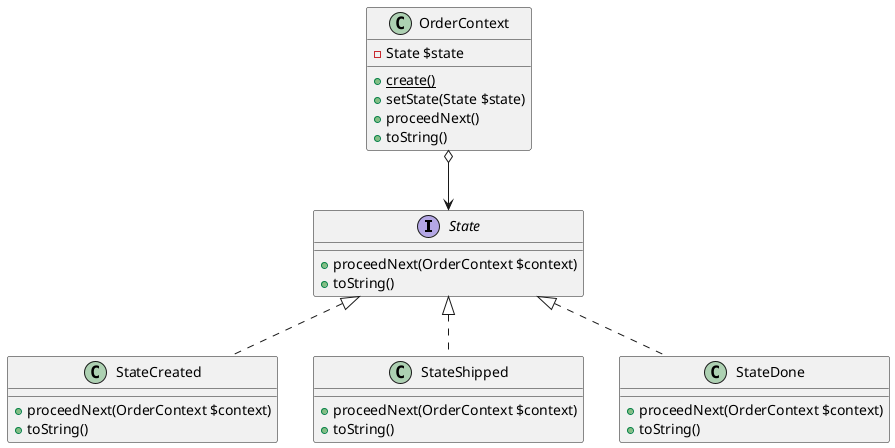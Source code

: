 @startuml
interface State {
    + proceedNext(OrderContext $context)
    + toString()
}

class StateCreated {
    + proceedNext(OrderContext $context)
    + toString()
}

class StateShipped {
    + proceedNext(OrderContext $context)
    + toString()
}

class StateDone{
    + proceedNext(OrderContext $context)
    + toString()
}

State <|.. StateCreated
State <|.. StateShipped
State <|.. StateDone

class OrderContext {
    - State $state
    + {static} create()
    + setState(State $state)
    + proceedNext()
    + toString()
}

OrderContext o--> State
@enduml